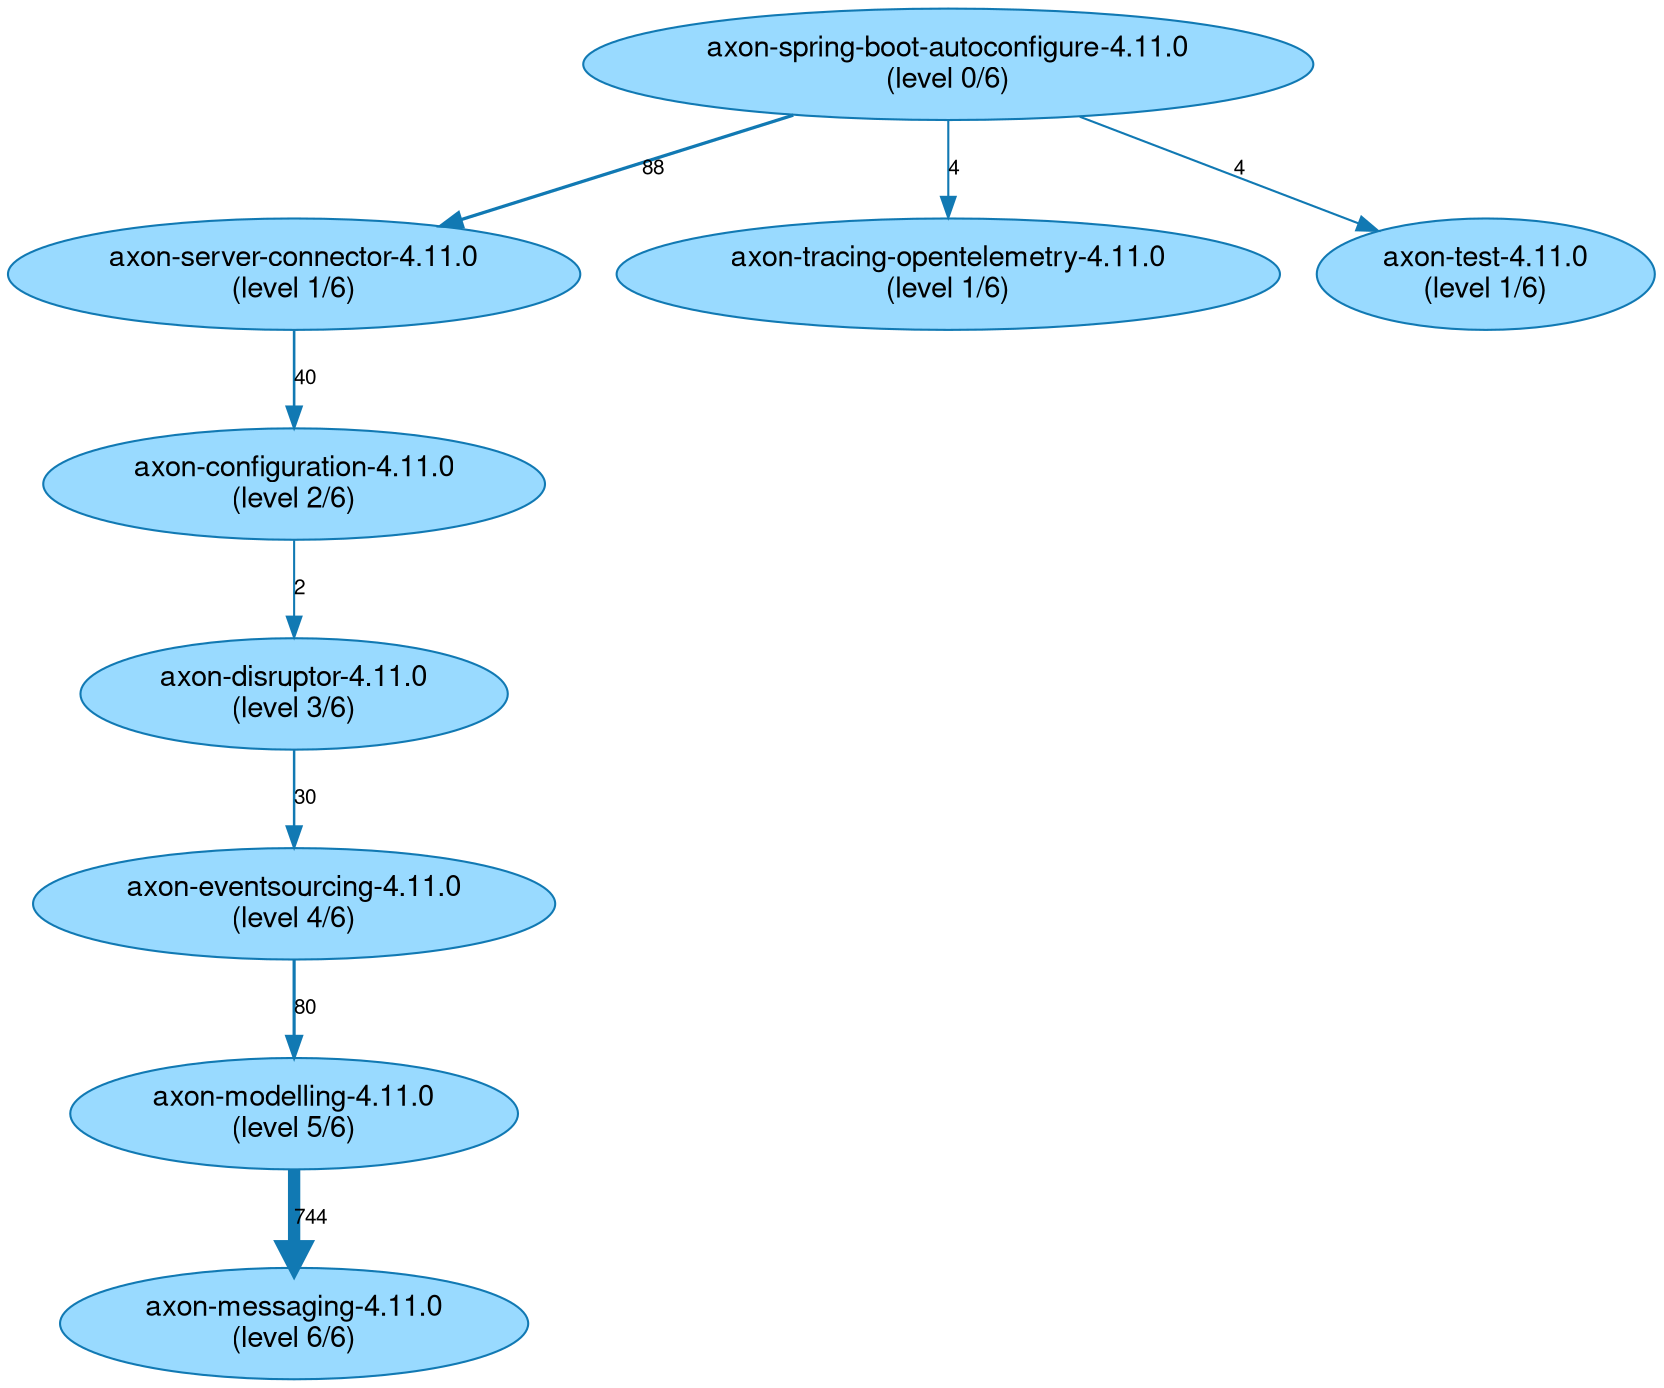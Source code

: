 // This GraphViz dot file was generated by the script convertQueryResultCsvToGraphVizDotFile.sh with default.template

strict digraph JavaArtifactLongestPathsIsolated {
    fontname = "Helvetica,Arial,sans-serif";
    node [fontname = "Helvetica,Arial,sans-serif";];
    edge [fontname = "Helvetica,Arial,sans-serif"; fontsize = 10;];
    node [style = filled; fillcolor = "0.560 0.400 0.999";];
    node [color = "0.560 0.900 0.700";];
    edge [color = "0.560 0.900 0.700";];
	"axon-spring-boot-autoconfigure-4.11.0\n(level 0/6)" -> "axon-server-connector-4.11.0\n(level 1/6)" [label=88; penwidth=1.57; ];
	"axon-server-connector-4.11.0\n(level 1/6)" -> "axon-configuration-4.11.0\n(level 2/6)" [label=40; penwidth=1.25; ];
	"axon-configuration-4.11.0\n(level 2/6)" -> "axon-disruptor-4.11.0\n(level 3/6)" [label=2; penwidth=1.0; ];
	"axon-disruptor-4.11.0\n(level 3/6)" -> "axon-eventsourcing-4.11.0\n(level 4/6)" [label=30; penwidth=1.19; ];
	"axon-eventsourcing-4.11.0\n(level 4/6)" -> "axon-modelling-4.11.0\n(level 5/6)" [label=80; penwidth=1.52; ];
	"axon-modelling-4.11.0\n(level 5/6)" -> "axon-messaging-4.11.0\n(level 6/6)" [label=744; penwidth=5.92; ];
	"axon-spring-boot-autoconfigure-4.11.0\n(level 0/6)" -> "axon-server-connector-4.11.0\n(level 1/6)" [label=88; penwidth=1.57; ];
	"axon-server-connector-4.11.0\n(level 1/6)" -> "axon-configuration-4.11.0\n(level 2/6)" [label=40; penwidth=1.25; ];
	"axon-configuration-4.11.0\n(level 2/6)" -> "axon-disruptor-4.11.0\n(level 3/6)" [label=2; penwidth=1.0; ];
	"axon-disruptor-4.11.0\n(level 3/6)" -> "axon-eventsourcing-4.11.0\n(level 4/6)" [label=30; penwidth=1.19; ];
	"axon-eventsourcing-4.11.0\n(level 4/6)" -> "axon-modelling-4.11.0\n(level 5/6)" [label=80; penwidth=1.52; ];
	"axon-spring-boot-autoconfigure-4.11.0\n(level 0/6)" -> "axon-server-connector-4.11.0\n(level 1/6)" [label=88; penwidth=1.57; ];
	"axon-server-connector-4.11.0\n(level 1/6)" -> "axon-configuration-4.11.0\n(level 2/6)" [label=40; penwidth=1.25; ];
	"axon-configuration-4.11.0\n(level 2/6)" -> "axon-disruptor-4.11.0\n(level 3/6)" [label=2; penwidth=1.0; ];
	"axon-disruptor-4.11.0\n(level 3/6)" -> "axon-eventsourcing-4.11.0\n(level 4/6)" [label=30; penwidth=1.19; ];
	"axon-server-connector-4.11.0\n(level 1/6)" -> "axon-configuration-4.11.0\n(level 2/6)" [label=40; penwidth=1.25; ];
	"axon-configuration-4.11.0\n(level 2/6)" -> "axon-disruptor-4.11.0\n(level 3/6)" [label=2; penwidth=1.0; ];
	"axon-spring-boot-autoconfigure-4.11.0\n(level 0/6)" -> "axon-server-connector-4.11.0\n(level 1/6)" [label=88; penwidth=1.57; ];
	"axon-server-connector-4.11.0\n(level 1/6)" -> "axon-configuration-4.11.0\n(level 2/6)" [label=40; penwidth=1.25; ];
	"axon-spring-boot-autoconfigure-4.11.0\n(level 0/6)" -> "axon-tracing-opentelemetry-4.11.0\n(level 1/6)" [label=4; penwidth=1.01; ];
	"axon-spring-boot-autoconfigure-4.11.0\n(level 0/6)" -> "axon-server-connector-4.11.0\n(level 1/6)" [label=88; penwidth=1.57; ];
	"axon-spring-boot-autoconfigure-4.11.0\n(level 0/6)" -> "axon-test-4.11.0\n(level 1/6)" [label=4; penwidth=1.01; ];
}
